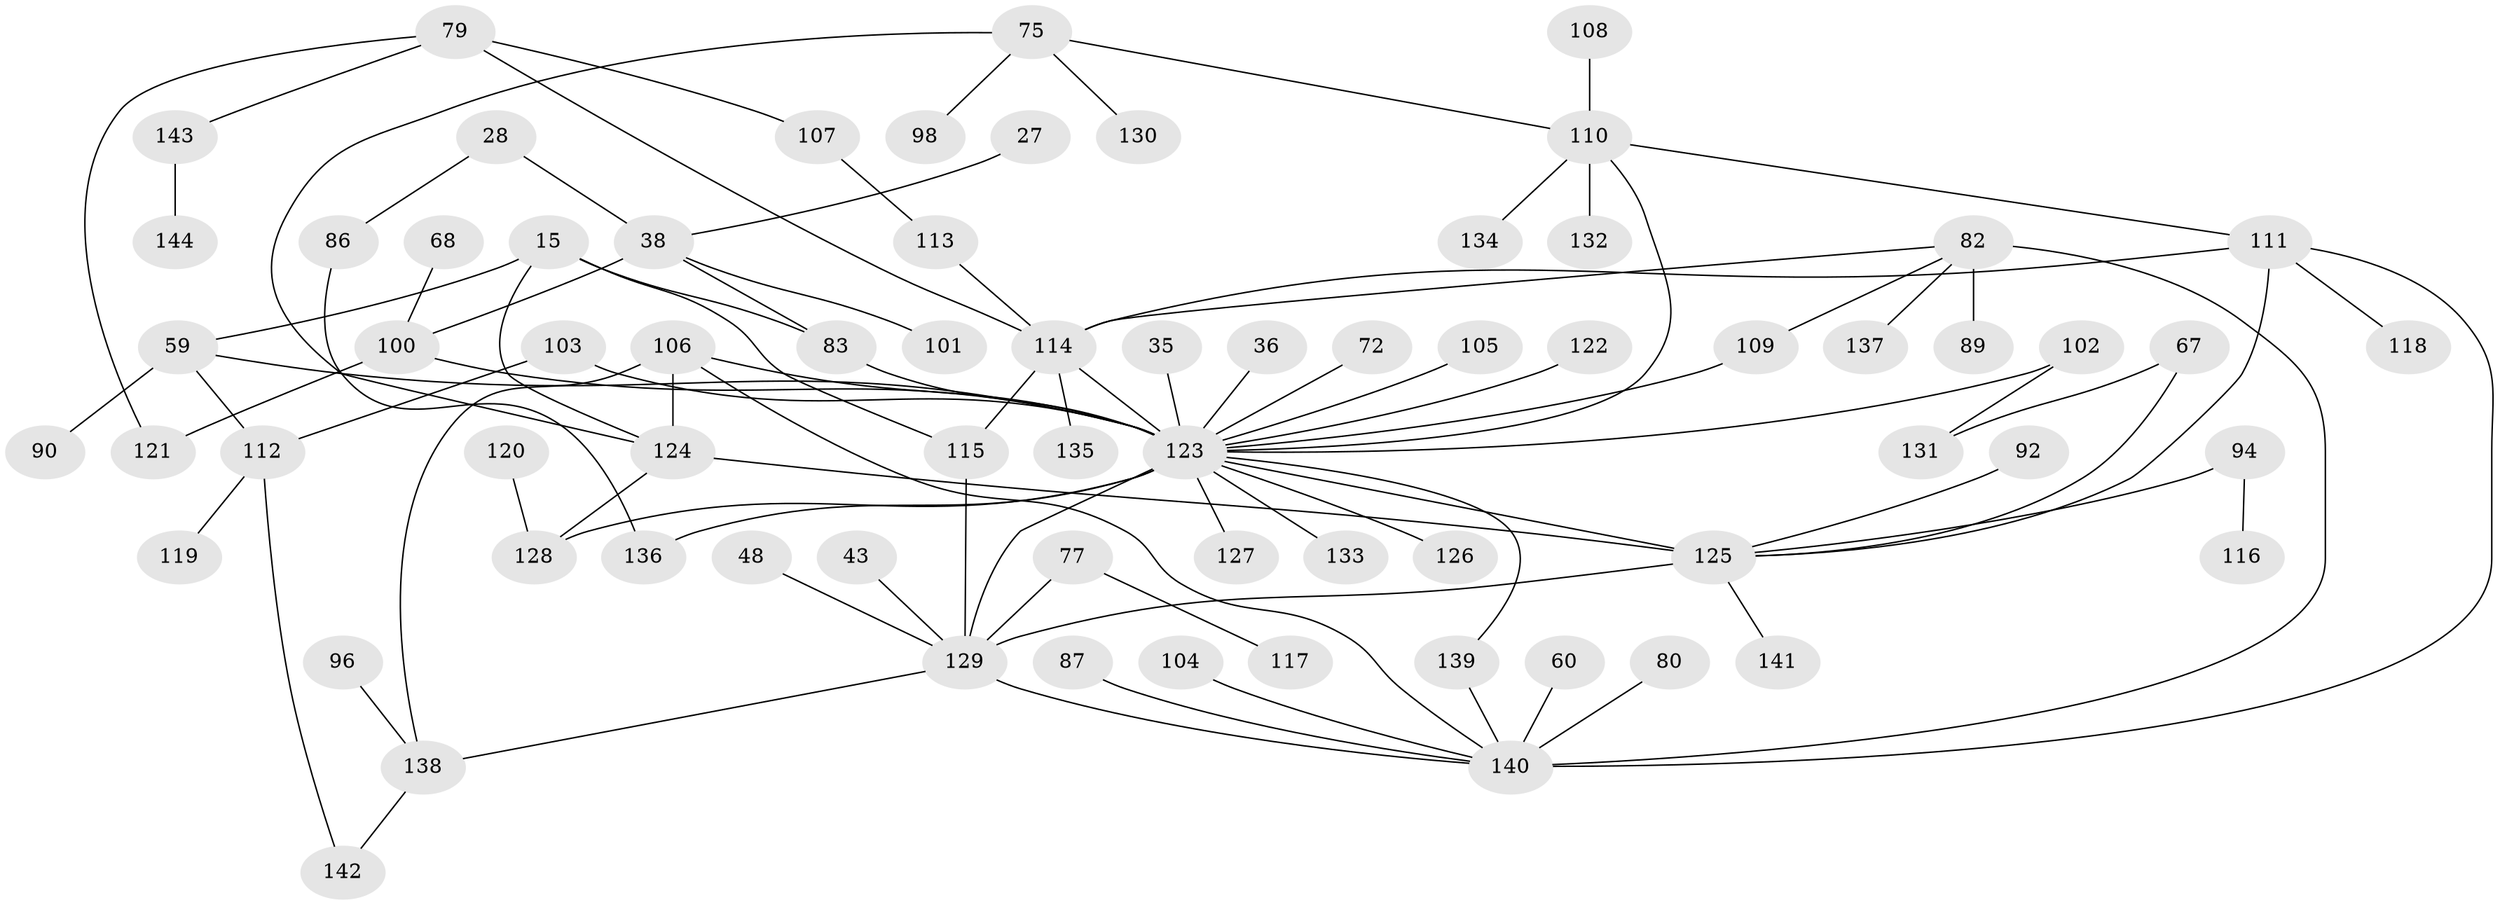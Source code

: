 // original degree distribution, {7: 0.020833333333333332, 4: 0.1527777777777778, 1: 0.3194444444444444, 2: 0.2777777777777778, 3: 0.16666666666666666, 8: 0.013888888888888888, 6: 0.027777777777777776, 5: 0.020833333333333332}
// Generated by graph-tools (version 1.1) at 2025/41/03/09/25 04:41:55]
// undirected, 72 vertices, 94 edges
graph export_dot {
graph [start="1"]
  node [color=gray90,style=filled];
  15;
  27;
  28;
  35;
  36;
  38 [super="+13"];
  43;
  48;
  59 [super="+12"];
  60;
  67;
  68;
  72;
  75 [super="+52"];
  77;
  79;
  80;
  82;
  83 [super="+78+73"];
  86 [super="+50"];
  87;
  89;
  90;
  92;
  94;
  96;
  98;
  100 [super="+49"];
  101;
  102;
  103;
  104;
  105 [super="+29"];
  106 [super="+81"];
  107;
  108;
  109 [super="+70"];
  110 [super="+18+26"];
  111 [super="+76"];
  112;
  113 [super="+95"];
  114 [super="+21+74"];
  115 [super="+30"];
  116;
  117;
  118;
  119;
  120;
  121;
  122;
  123 [super="+9+85+65"];
  124 [super="+91"];
  125 [super="+51+62+54+99"];
  126 [super="+24"];
  127;
  128 [super="+57+61"];
  129 [super="+93+32+97"];
  130;
  131;
  132 [super="+31"];
  133;
  134;
  135;
  136;
  137;
  138 [super="+88"];
  139 [super="+66"];
  140 [super="+71+69"];
  141;
  142;
  143;
  144;
  15 -- 59 [weight=2];
  15 -- 115;
  15 -- 83;
  15 -- 124;
  27 -- 38;
  28 -- 38 [weight=2];
  28 -- 86 [weight=2];
  35 -- 123;
  36 -- 123;
  38 -- 101;
  38 -- 100;
  38 -- 83;
  43 -- 129;
  48 -- 129;
  59 -- 90;
  59 -- 112;
  59 -- 123;
  60 -- 140;
  67 -- 131;
  67 -- 125;
  68 -- 100;
  72 -- 123;
  75 -- 124;
  75 -- 130;
  75 -- 98;
  75 -- 110;
  77 -- 117;
  77 -- 129;
  79 -- 143;
  79 -- 121;
  79 -- 107;
  79 -- 114;
  80 -- 140;
  82 -- 89;
  82 -- 137;
  82 -- 114;
  82 -- 109;
  82 -- 140 [weight=3];
  83 -- 123;
  86 -- 136;
  87 -- 140;
  92 -- 125;
  94 -- 116;
  94 -- 125;
  96 -- 138;
  100 -- 121;
  100 -- 123 [weight=2];
  102 -- 131;
  102 -- 123;
  103 -- 112;
  103 -- 123;
  104 -- 140;
  105 -- 123;
  106 -- 124;
  106 -- 138;
  106 -- 123;
  106 -- 140;
  107 -- 113;
  108 -- 110;
  109 -- 123;
  110 -- 123 [weight=2];
  110 -- 132 [weight=2];
  110 -- 134;
  110 -- 111;
  111 -- 118;
  111 -- 114;
  111 -- 140;
  111 -- 125;
  112 -- 119;
  112 -- 142;
  113 -- 114;
  114 -- 135;
  114 -- 115;
  114 -- 123 [weight=3];
  115 -- 129;
  120 -- 128;
  122 -- 123;
  123 -- 125;
  123 -- 129 [weight=2];
  123 -- 133;
  123 -- 136;
  123 -- 128;
  123 -- 139;
  123 -- 127;
  123 -- 126;
  124 -- 128;
  124 -- 125;
  125 -- 141;
  125 -- 129 [weight=3];
  129 -- 138 [weight=2];
  129 -- 140 [weight=2];
  138 -- 142;
  139 -- 140;
  143 -- 144;
}
